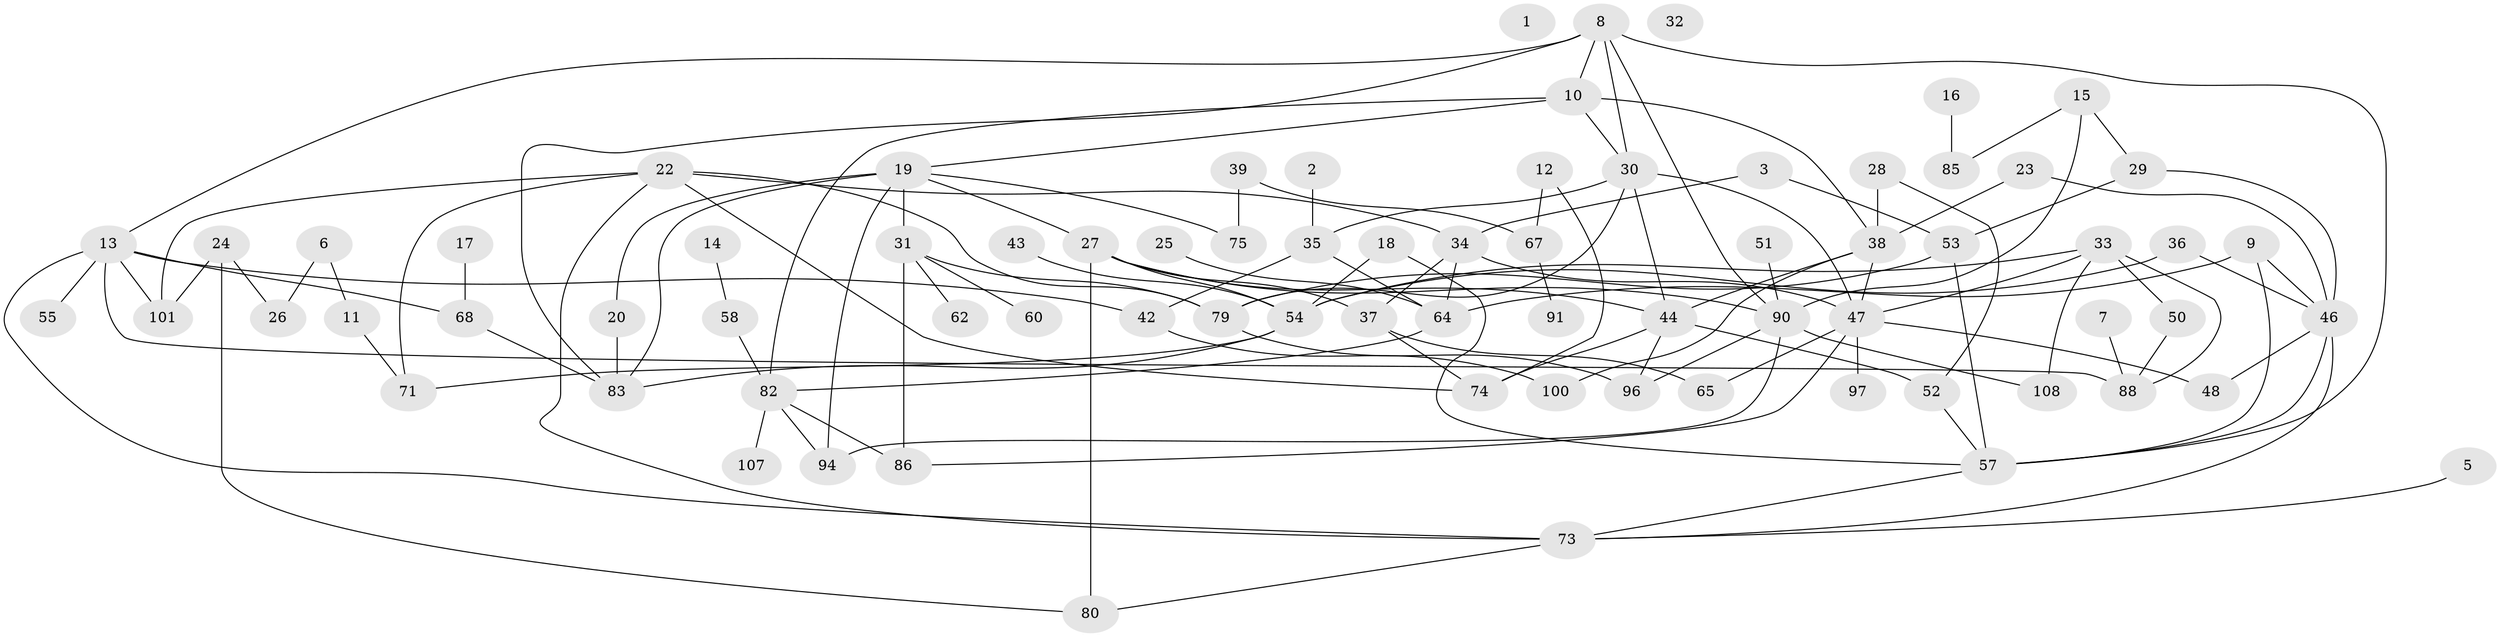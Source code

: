 // Generated by graph-tools (version 1.1) at 2025/23/03/03/25 07:23:28]
// undirected, 77 vertices, 124 edges
graph export_dot {
graph [start="1"]
  node [color=gray90,style=filled];
  1;
  2;
  3 [super="+4"];
  5;
  6;
  7;
  8 [super="+45"];
  9 [super="+87"];
  10 [super="+98"];
  11 [super="+41"];
  12 [super="+78"];
  13 [super="+63"];
  14;
  15 [super="+92"];
  16;
  17;
  18;
  19 [super="+21"];
  20;
  22 [super="+77"];
  23;
  24 [super="+56"];
  25;
  26;
  27 [super="+40"];
  28;
  29 [super="+72"];
  30 [super="+70"];
  31 [super="+103"];
  32;
  33 [super="+66"];
  34 [super="+49"];
  35 [super="+61"];
  36;
  37 [super="+84"];
  38 [super="+109"];
  39;
  42;
  43;
  44 [super="+104"];
  46 [super="+69"];
  47 [super="+76"];
  48;
  50;
  51;
  52;
  53 [super="+59"];
  54 [super="+111"];
  55;
  57 [super="+89"];
  58;
  60;
  62;
  64 [super="+105"];
  65;
  67;
  68 [super="+112"];
  71;
  73 [super="+99"];
  74 [super="+95"];
  75;
  79 [super="+115"];
  80 [super="+81"];
  82 [super="+110"];
  83 [super="+114"];
  85;
  86;
  88 [super="+113"];
  90 [super="+93"];
  91;
  94 [super="+102"];
  96 [super="+106"];
  97;
  100;
  101;
  107;
  108;
  2 -- 35;
  3 -- 53;
  3 -- 34;
  5 -- 73;
  6 -- 11;
  6 -- 26;
  7 -- 88;
  8 -- 13;
  8 -- 83;
  8 -- 90;
  8 -- 57;
  8 -- 10;
  8 -- 30;
  9 -- 57;
  9 -- 64;
  9 -- 46;
  10 -- 19;
  10 -- 30;
  10 -- 38;
  10 -- 82;
  11 -- 71;
  12 -- 74;
  12 -- 67;
  13 -- 42;
  13 -- 55;
  13 -- 101;
  13 -- 73;
  13 -- 88;
  13 -- 68;
  14 -- 58;
  15 -- 85;
  15 -- 90;
  15 -- 29;
  16 -- 85;
  17 -- 68;
  18 -- 54;
  18 -- 57;
  19 -- 31;
  19 -- 75;
  19 -- 83;
  19 -- 20;
  19 -- 94;
  19 -- 27;
  20 -- 83;
  22 -- 71;
  22 -- 74;
  22 -- 73;
  22 -- 101;
  22 -- 79;
  22 -- 34;
  23 -- 38;
  23 -- 46;
  24 -- 101 [weight=2];
  24 -- 26;
  24 -- 80;
  25 -- 64;
  27 -- 37;
  27 -- 44;
  27 -- 54;
  27 -- 80;
  27 -- 90;
  28 -- 52;
  28 -- 38;
  29 -- 46;
  29 -- 53;
  30 -- 79;
  30 -- 35;
  30 -- 44;
  30 -- 47;
  31 -- 60;
  31 -- 62;
  31 -- 79;
  31 -- 86;
  33 -- 50;
  33 -- 108 [weight=2];
  33 -- 54;
  33 -- 88;
  33 -- 47;
  34 -- 37;
  34 -- 64;
  34 -- 47;
  35 -- 42;
  35 -- 64;
  36 -- 54;
  36 -- 46;
  37 -- 65;
  37 -- 74;
  38 -- 47;
  38 -- 100;
  38 -- 44;
  39 -- 67;
  39 -- 75;
  42 -- 100;
  43 -- 54;
  44 -- 52;
  44 -- 74;
  44 -- 96;
  46 -- 57;
  46 -- 48;
  46 -- 73;
  47 -- 48;
  47 -- 65;
  47 -- 86;
  47 -- 97;
  50 -- 88;
  51 -- 90;
  52 -- 57;
  53 -- 57;
  53 -- 79;
  54 -- 71;
  54 -- 83;
  57 -- 73;
  58 -- 82;
  64 -- 82;
  67 -- 91;
  68 -- 83;
  73 -- 80;
  79 -- 96;
  82 -- 86;
  82 -- 107;
  82 -- 94;
  90 -- 108;
  90 -- 96;
  90 -- 94;
}

